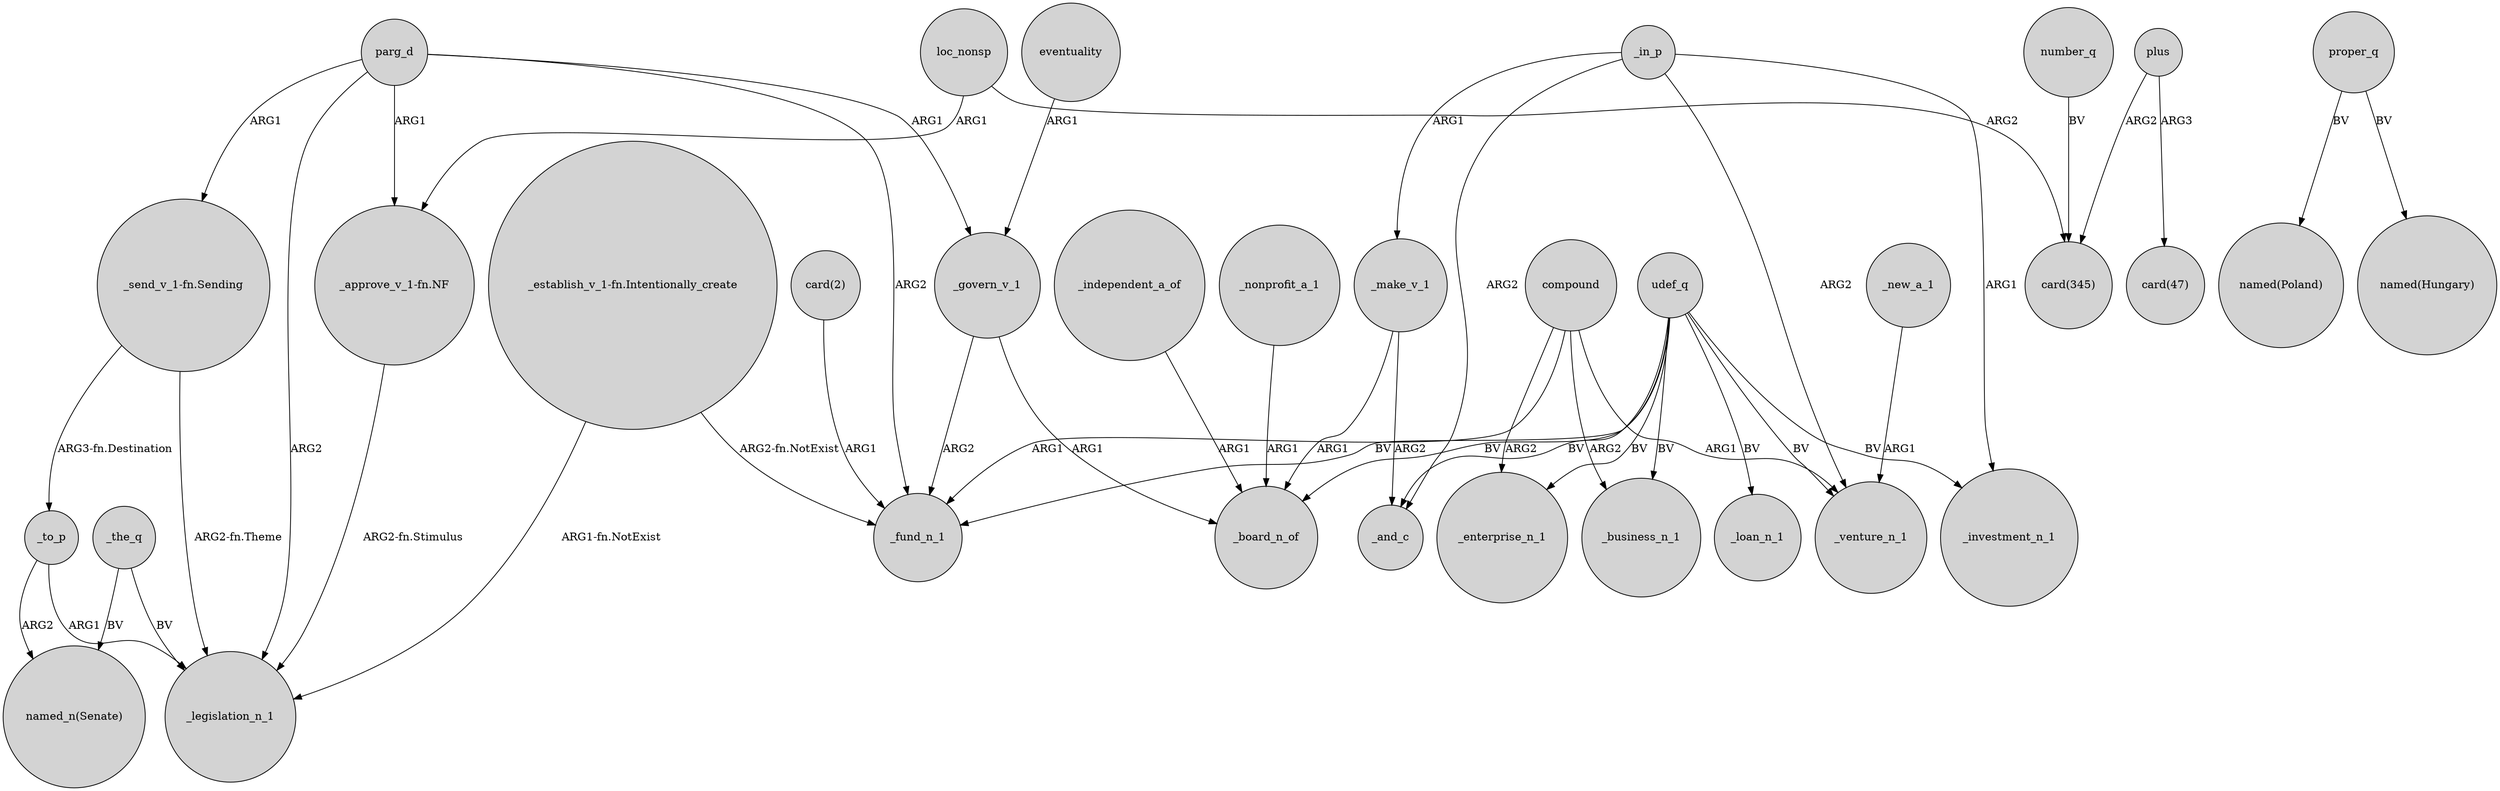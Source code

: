 digraph {
	node [shape=circle style=filled]
	compound -> _venture_n_1 [label=ARG1]
	udef_q -> _enterprise_n_1 [label=BV]
	_nonprofit_a_1 -> _board_n_of [label=ARG1]
	udef_q -> _loan_n_1 [label=BV]
	plus -> "card(47)" [label=ARG3]
	udef_q -> _board_n_of [label=BV]
	eventuality -> _govern_v_1 [label=ARG1]
	_new_a_1 -> _venture_n_1 [label=ARG1]
	parg_d -> _fund_n_1 [label=ARG2]
	udef_q -> _venture_n_1 [label=BV]
	"_send_v_1-fn.Sending" -> _legislation_n_1 [label="ARG2-fn.Theme"]
	_make_v_1 -> _and_c [label=ARG2]
	"_approve_v_1-fn.NF" -> _legislation_n_1 [label="ARG2-fn.Stimulus"]
	compound -> _enterprise_n_1 [label=ARG2]
	"_establish_v_1-fn.Intentionally_create" -> _fund_n_1 [label="ARG2-fn.NotExist"]
	proper_q -> "named(Poland)" [label=BV]
	number_q -> "card(345)" [label=BV]
	_independent_a_of -> _board_n_of [label=ARG1]
	_the_q -> "named_n(Senate)" [label=BV]
	loc_nonsp -> "card(345)" [label=ARG2]
	_the_q -> _legislation_n_1 [label=BV]
	_in_p -> _make_v_1 [label=ARG1]
	udef_q -> _fund_n_1 [label=BV]
	"_send_v_1-fn.Sending" -> _to_p [label="ARG3-fn.Destination"]
	loc_nonsp -> "_approve_v_1-fn.NF" [label=ARG1]
	compound -> _business_n_1 [label=ARG2]
	plus -> "card(345)" [label=ARG2]
	_govern_v_1 -> _board_n_of [label=ARG1]
	_make_v_1 -> _board_n_of [label=ARG1]
	_to_p -> _legislation_n_1 [label=ARG1]
	parg_d -> _govern_v_1 [label=ARG1]
	udef_q -> _investment_n_1 [label=BV]
	_govern_v_1 -> _fund_n_1 [label=ARG2]
	udef_q -> _business_n_1 [label=BV]
	proper_q -> "named(Hungary)" [label=BV]
	"_establish_v_1-fn.Intentionally_create" -> _legislation_n_1 [label="ARG1-fn.NotExist"]
	parg_d -> "_send_v_1-fn.Sending" [label=ARG1]
	"card(2)" -> _fund_n_1 [label=ARG1]
	udef_q -> _and_c [label=BV]
	parg_d -> "_approve_v_1-fn.NF" [label=ARG1]
	_in_p -> _and_c [label=ARG2]
	_in_p -> _investment_n_1 [label=ARG1]
	_in_p -> _venture_n_1 [label=ARG2]
	compound -> _fund_n_1 [label=ARG1]
	parg_d -> _legislation_n_1 [label=ARG2]
	_to_p -> "named_n(Senate)" [label=ARG2]
}
